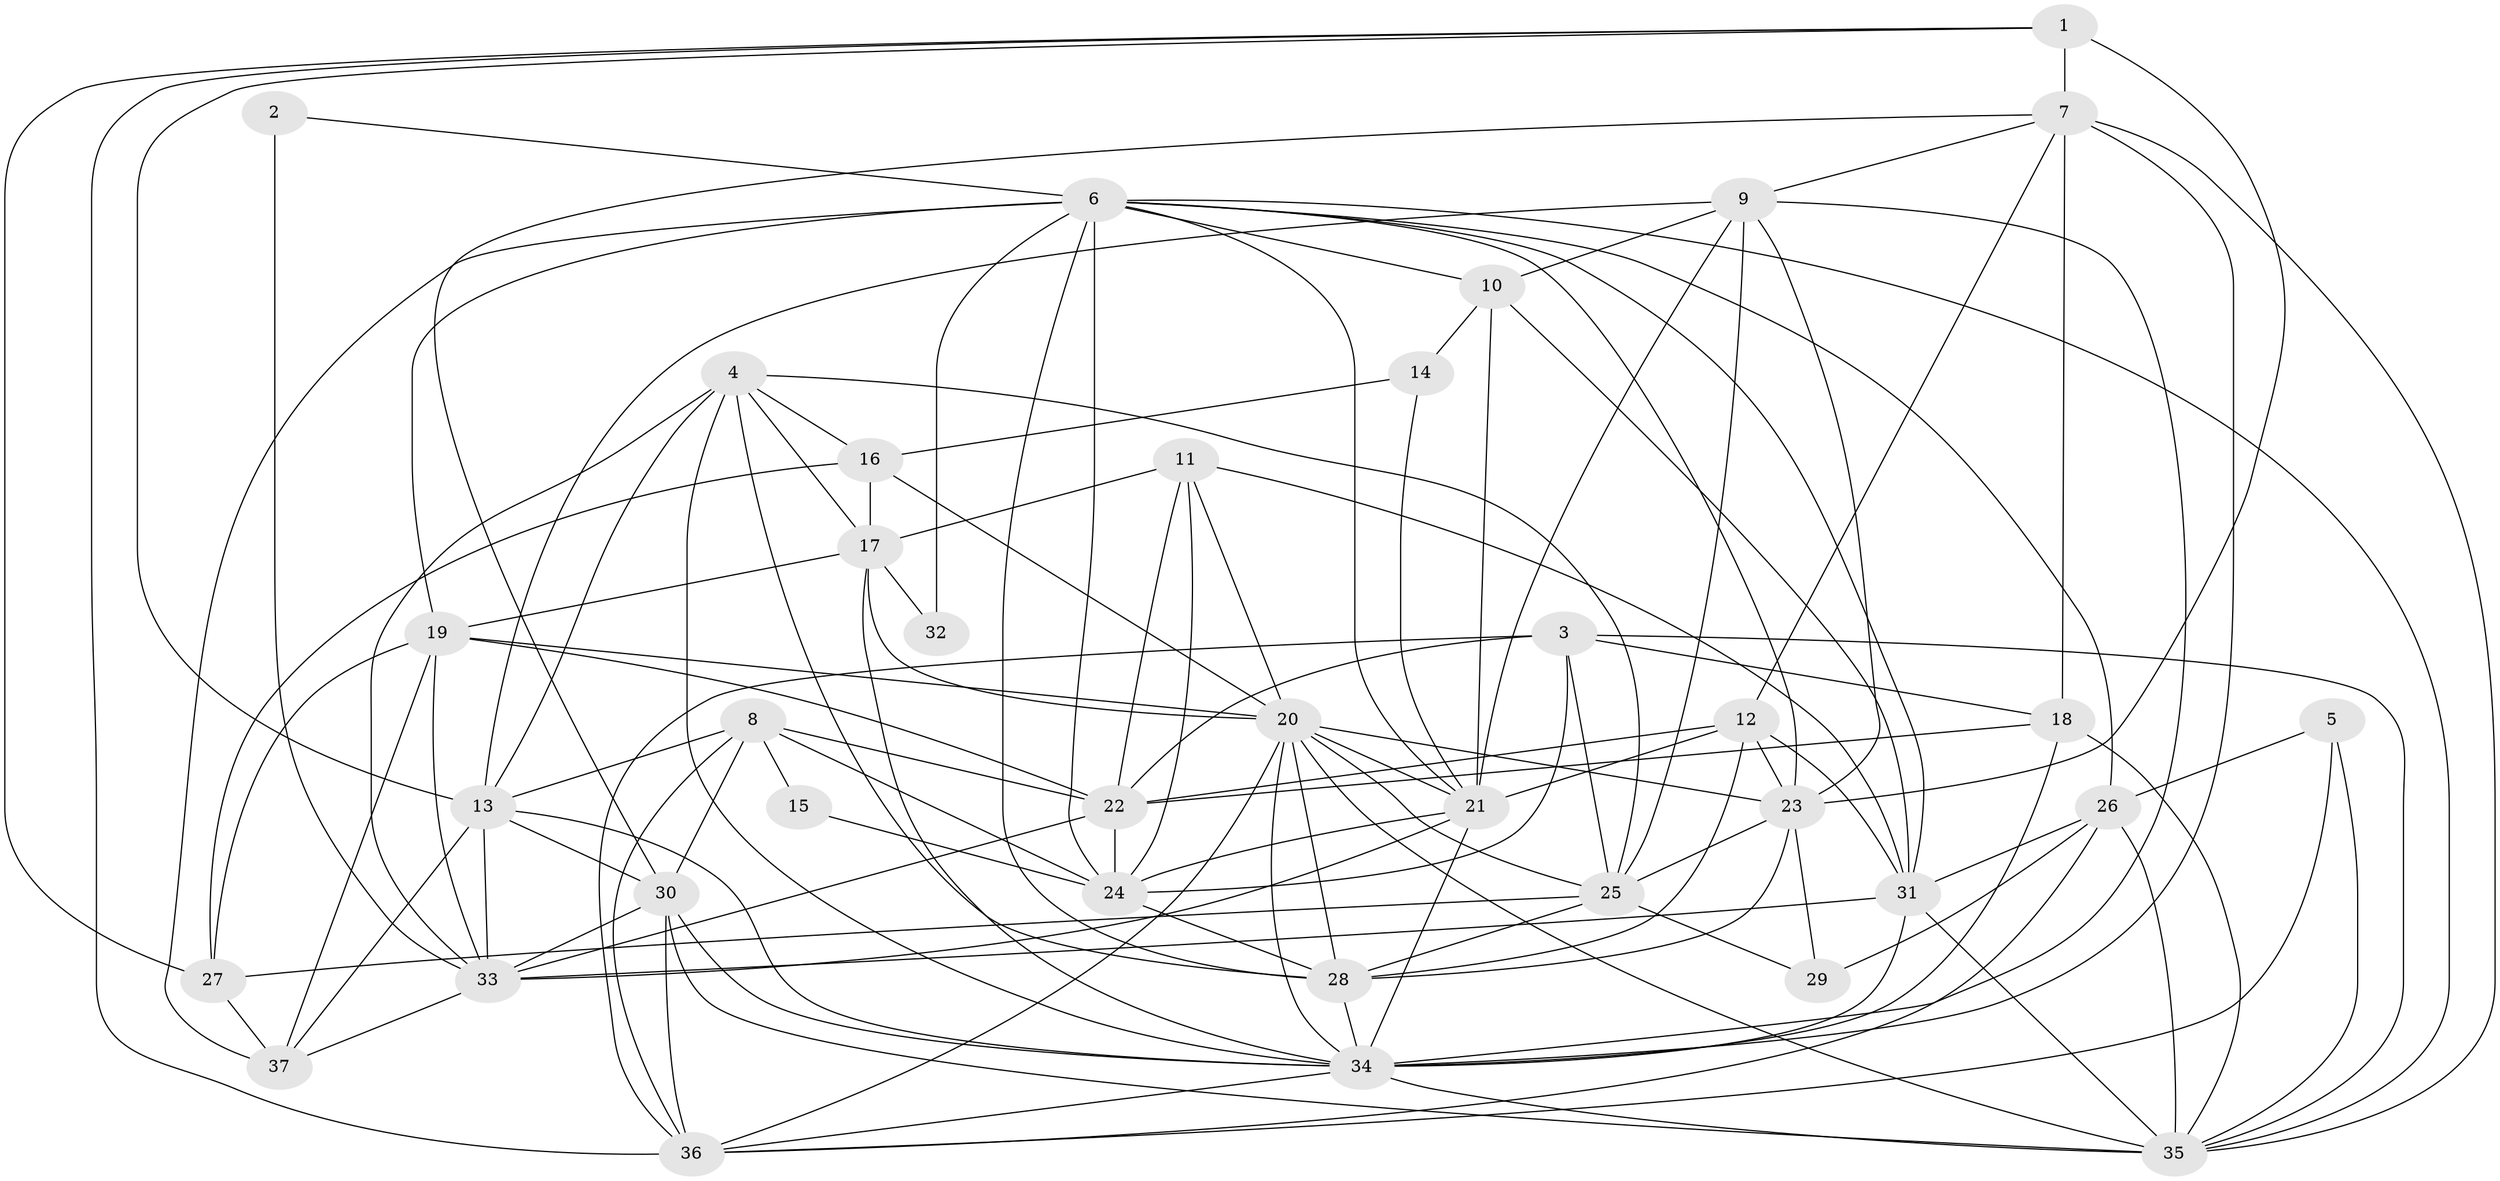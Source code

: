 // original degree distribution, {5: 0.2222222222222222, 6: 0.07692307692307693, 4: 0.28205128205128205, 3: 0.27350427350427353, 2: 0.1111111111111111, 7: 0.02564102564102564, 9: 0.008547008547008548}
// Generated by graph-tools (version 1.1) at 2025/37/03/04/25 23:37:14]
// undirected, 37 vertices, 122 edges
graph export_dot {
  node [color=gray90,style=filled];
  1;
  2;
  3;
  4;
  5;
  6;
  7;
  8;
  9;
  10;
  11;
  12;
  13;
  14;
  15;
  16;
  17;
  18;
  19;
  20;
  21;
  22;
  23;
  24;
  25;
  26;
  27;
  28;
  29;
  30;
  31;
  32;
  33;
  34;
  35;
  36;
  37;
  1 -- 7 [weight=2.0];
  1 -- 13 [weight=1.0];
  1 -- 23 [weight=2.0];
  1 -- 27 [weight=1.0];
  1 -- 36 [weight=1.0];
  2 -- 6 [weight=1.0];
  2 -- 33 [weight=2.0];
  3 -- 18 [weight=1.0];
  3 -- 22 [weight=1.0];
  3 -- 24 [weight=1.0];
  3 -- 25 [weight=1.0];
  3 -- 35 [weight=1.0];
  3 -- 36 [weight=1.0];
  4 -- 13 [weight=1.0];
  4 -- 16 [weight=1.0];
  4 -- 17 [weight=1.0];
  4 -- 25 [weight=1.0];
  4 -- 28 [weight=1.0];
  4 -- 33 [weight=2.0];
  4 -- 34 [weight=1.0];
  5 -- 26 [weight=1.0];
  5 -- 35 [weight=1.0];
  5 -- 36 [weight=1.0];
  6 -- 10 [weight=1.0];
  6 -- 19 [weight=2.0];
  6 -- 21 [weight=1.0];
  6 -- 23 [weight=1.0];
  6 -- 24 [weight=1.0];
  6 -- 26 [weight=1.0];
  6 -- 28 [weight=1.0];
  6 -- 31 [weight=1.0];
  6 -- 32 [weight=2.0];
  6 -- 35 [weight=2.0];
  6 -- 37 [weight=1.0];
  7 -- 9 [weight=1.0];
  7 -- 12 [weight=1.0];
  7 -- 18 [weight=1.0];
  7 -- 30 [weight=1.0];
  7 -- 34 [weight=2.0];
  7 -- 35 [weight=1.0];
  8 -- 13 [weight=1.0];
  8 -- 15 [weight=1.0];
  8 -- 22 [weight=1.0];
  8 -- 24 [weight=1.0];
  8 -- 30 [weight=1.0];
  8 -- 36 [weight=1.0];
  9 -- 10 [weight=1.0];
  9 -- 13 [weight=1.0];
  9 -- 21 [weight=2.0];
  9 -- 23 [weight=1.0];
  9 -- 25 [weight=1.0];
  9 -- 34 [weight=1.0];
  10 -- 14 [weight=1.0];
  10 -- 21 [weight=1.0];
  10 -- 31 [weight=1.0];
  11 -- 17 [weight=1.0];
  11 -- 20 [weight=1.0];
  11 -- 22 [weight=1.0];
  11 -- 24 [weight=1.0];
  11 -- 31 [weight=1.0];
  12 -- 21 [weight=2.0];
  12 -- 22 [weight=1.0];
  12 -- 23 [weight=1.0];
  12 -- 28 [weight=1.0];
  12 -- 31 [weight=2.0];
  13 -- 30 [weight=1.0];
  13 -- 33 [weight=1.0];
  13 -- 34 [weight=1.0];
  13 -- 37 [weight=1.0];
  14 -- 16 [weight=1.0];
  14 -- 21 [weight=1.0];
  15 -- 24 [weight=2.0];
  16 -- 17 [weight=1.0];
  16 -- 20 [weight=2.0];
  16 -- 27 [weight=1.0];
  17 -- 19 [weight=1.0];
  17 -- 20 [weight=1.0];
  17 -- 32 [weight=2.0];
  17 -- 34 [weight=1.0];
  18 -- 22 [weight=2.0];
  18 -- 34 [weight=1.0];
  18 -- 35 [weight=1.0];
  19 -- 20 [weight=1.0];
  19 -- 22 [weight=2.0];
  19 -- 27 [weight=2.0];
  19 -- 33 [weight=1.0];
  19 -- 37 [weight=1.0];
  20 -- 21 [weight=1.0];
  20 -- 23 [weight=1.0];
  20 -- 25 [weight=1.0];
  20 -- 28 [weight=1.0];
  20 -- 34 [weight=1.0];
  20 -- 35 [weight=1.0];
  20 -- 36 [weight=1.0];
  21 -- 24 [weight=2.0];
  21 -- 33 [weight=1.0];
  21 -- 34 [weight=1.0];
  22 -- 24 [weight=2.0];
  22 -- 33 [weight=1.0];
  23 -- 25 [weight=1.0];
  23 -- 28 [weight=2.0];
  23 -- 29 [weight=1.0];
  24 -- 28 [weight=1.0];
  25 -- 27 [weight=1.0];
  25 -- 28 [weight=1.0];
  25 -- 29 [weight=1.0];
  26 -- 29 [weight=1.0];
  26 -- 31 [weight=1.0];
  26 -- 35 [weight=4.0];
  26 -- 36 [weight=2.0];
  27 -- 37 [weight=1.0];
  28 -- 34 [weight=1.0];
  30 -- 33 [weight=1.0];
  30 -- 34 [weight=1.0];
  30 -- 35 [weight=2.0];
  30 -- 36 [weight=1.0];
  31 -- 33 [weight=1.0];
  31 -- 34 [weight=1.0];
  31 -- 35 [weight=2.0];
  33 -- 37 [weight=1.0];
  34 -- 35 [weight=1.0];
  34 -- 36 [weight=1.0];
}
